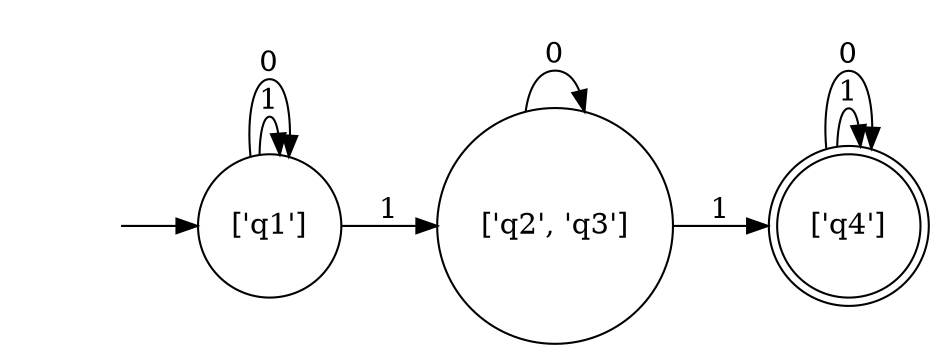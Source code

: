 digraph "No Epsilon NFA" {
	graph [rankdir=LR]
	"" [label="" shape=plaintext]
	"['q4']" [label="['q4']" shape=doublecircle]
	"['q2', 'q3']" [label="['q2', 'q3']" shape=circle]
	"['q1']" [label="['q1']" shape=circle]
	"" -> "['q1']" [label=""]
	"['q1']" -> "['q1']" [label=1]
	"['q1']" -> "['q2', 'q3']" [label=1]
	"['q1']" -> "['q1']" [label=0]
	"['q4']" -> "['q4']" [label=1]
	"['q4']" -> "['q4']" [label=0]
	"['q2', 'q3']" -> "['q4']" [label=1]
	"['q2', 'q3']" -> "['q2', 'q3']" [label=0]
}
